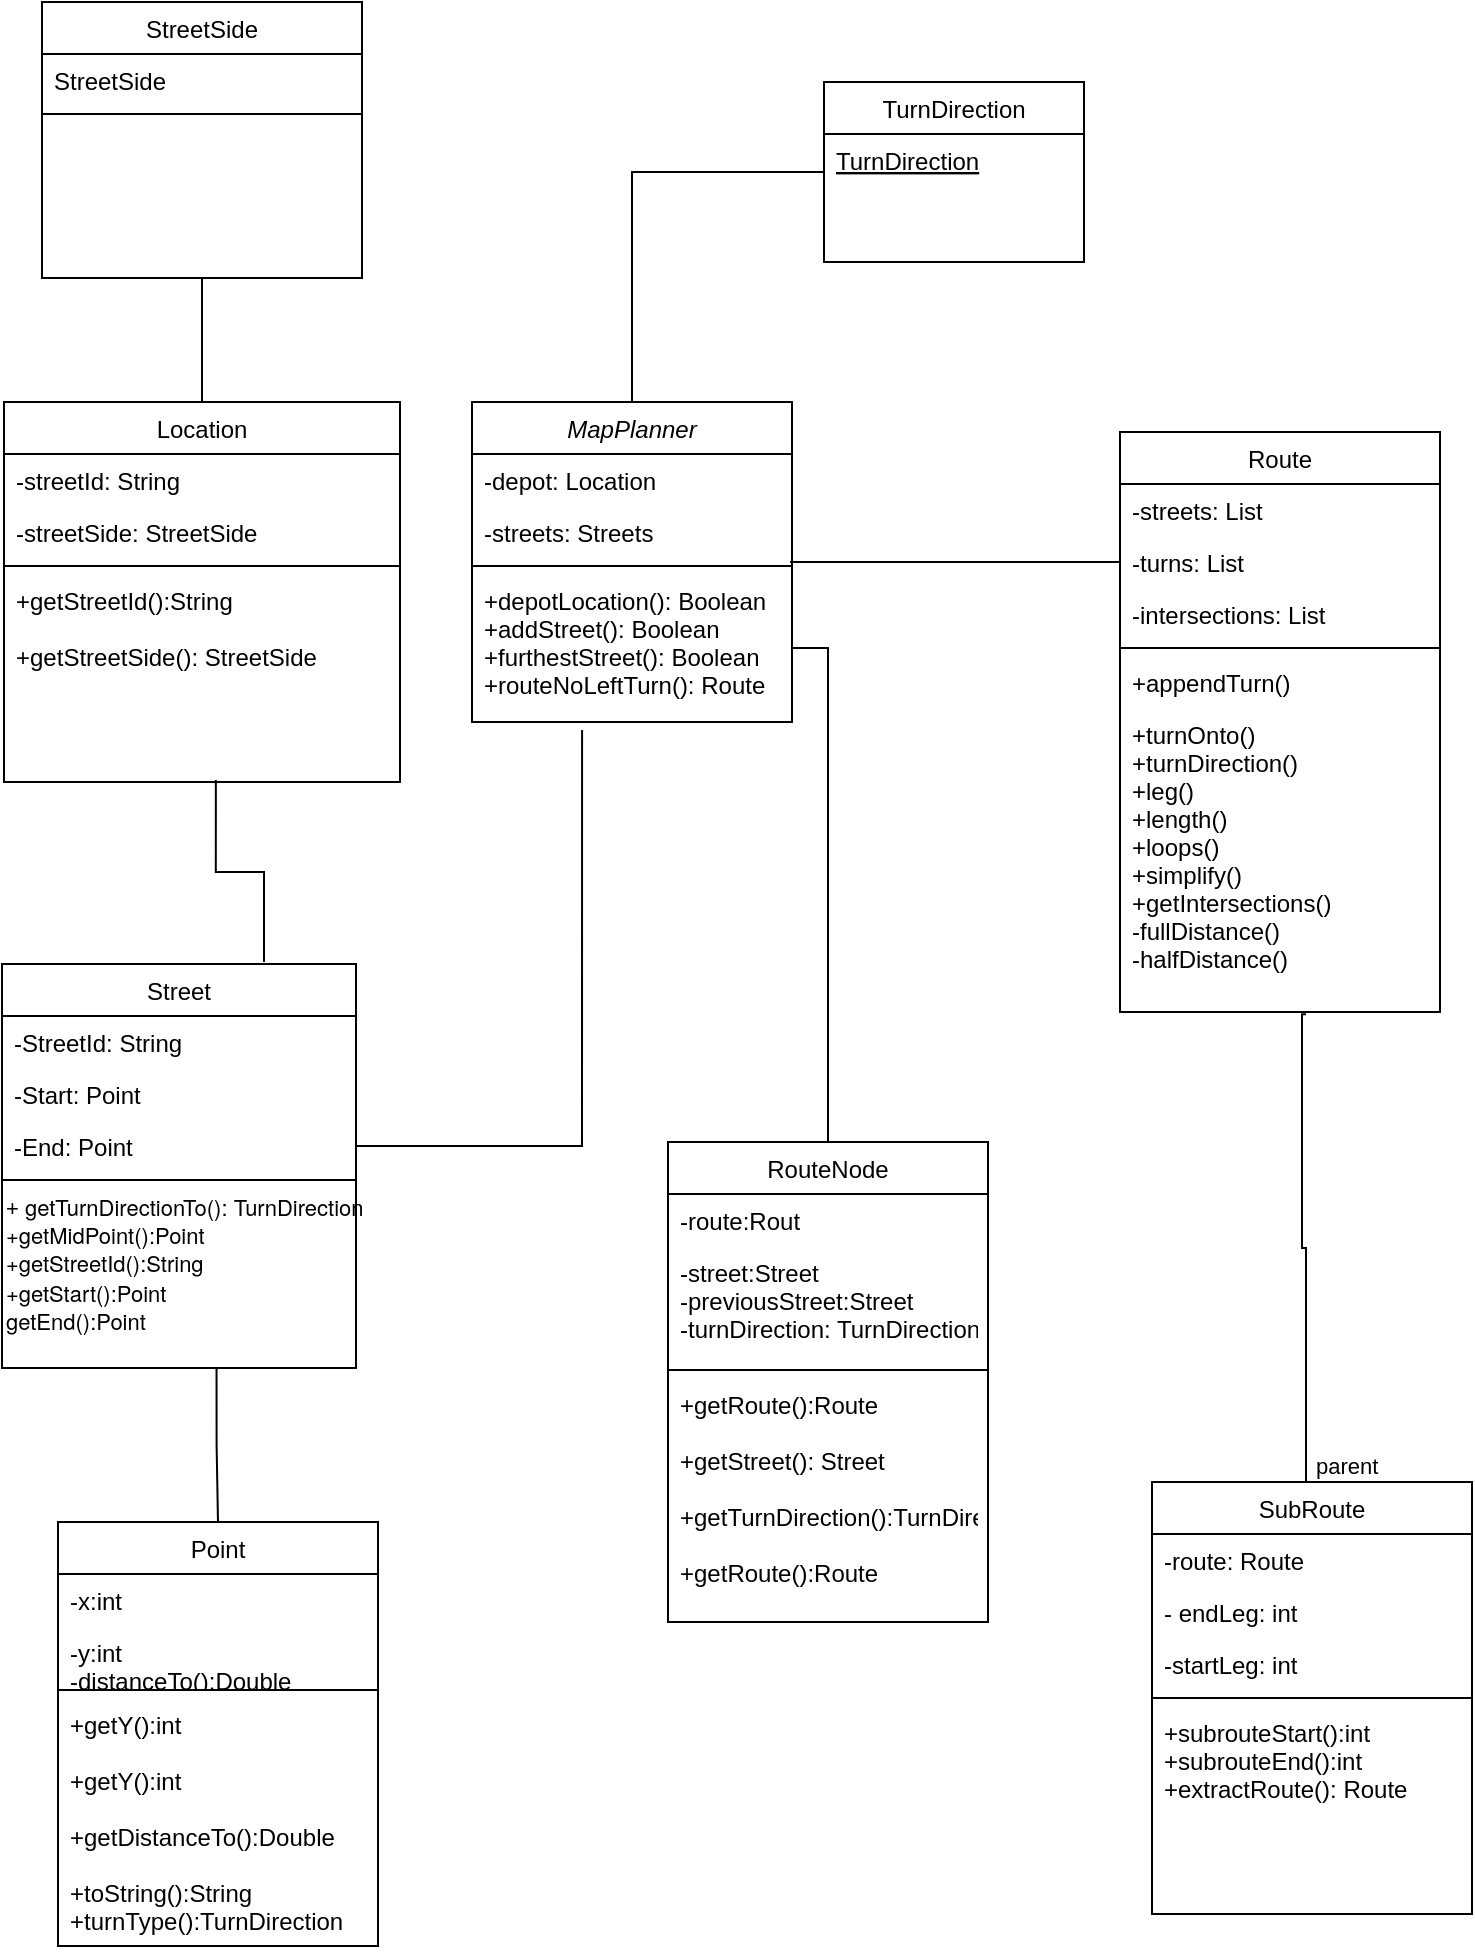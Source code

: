 <mxfile version="24.8.2">
  <diagram id="C5RBs43oDa-KdzZeNtuy" name="Page-1">
    <mxGraphModel dx="1078" dy="634" grid="1" gridSize="10" guides="1" tooltips="1" connect="1" arrows="1" fold="1" page="1" pageScale="1" pageWidth="827" pageHeight="1169" math="0" shadow="0">
      <root>
        <mxCell id="WIyWlLk6GJQsqaUBKTNV-0" />
        <mxCell id="WIyWlLk6GJQsqaUBKTNV-1" parent="WIyWlLk6GJQsqaUBKTNV-0" />
        <mxCell id="zkfFHV4jXpPFQw0GAbJ--0" value="MapPlanner" style="swimlane;fontStyle=2;align=center;verticalAlign=top;childLayout=stackLayout;horizontal=1;startSize=26;horizontalStack=0;resizeParent=1;resizeLast=0;collapsible=1;marginBottom=0;rounded=0;shadow=0;strokeWidth=1;" parent="WIyWlLk6GJQsqaUBKTNV-1" vertex="1">
          <mxGeometry x="264" y="230" width="160" height="160" as="geometry">
            <mxRectangle x="230" y="140" width="160" height="26" as="alternateBounds" />
          </mxGeometry>
        </mxCell>
        <mxCell id="zkfFHV4jXpPFQw0GAbJ--1" value="-depot: Location" style="text;align=left;verticalAlign=top;spacingLeft=4;spacingRight=4;overflow=hidden;rotatable=0;points=[[0,0.5],[1,0.5]];portConstraint=eastwest;" parent="zkfFHV4jXpPFQw0GAbJ--0" vertex="1">
          <mxGeometry y="26" width="160" height="26" as="geometry" />
        </mxCell>
        <mxCell id="zkfFHV4jXpPFQw0GAbJ--3" value="-streets: Streets" style="text;align=left;verticalAlign=top;spacingLeft=4;spacingRight=4;overflow=hidden;rotatable=0;points=[[0,0.5],[1,0.5]];portConstraint=eastwest;rounded=0;shadow=0;html=0;" parent="zkfFHV4jXpPFQw0GAbJ--0" vertex="1">
          <mxGeometry y="52" width="160" height="26" as="geometry" />
        </mxCell>
        <mxCell id="zkfFHV4jXpPFQw0GAbJ--4" value="" style="line;html=1;strokeWidth=1;align=left;verticalAlign=middle;spacingTop=-1;spacingLeft=3;spacingRight=3;rotatable=0;labelPosition=right;points=[];portConstraint=eastwest;" parent="zkfFHV4jXpPFQw0GAbJ--0" vertex="1">
          <mxGeometry y="78" width="160" height="8" as="geometry" />
        </mxCell>
        <mxCell id="zkfFHV4jXpPFQw0GAbJ--5" value="+depotLocation(): Boolean&#xa;+addStreet(): Boolean&#xa;+furthestStreet(): Boolean&#xa;+routeNoLeftTurn(): Route" style="text;align=left;verticalAlign=top;spacingLeft=4;spacingRight=4;overflow=hidden;rotatable=0;points=[[0,0.5],[1,0.5]];portConstraint=eastwest;" parent="zkfFHV4jXpPFQw0GAbJ--0" vertex="1">
          <mxGeometry y="86" width="160" height="74" as="geometry" />
        </mxCell>
        <mxCell id="zkfFHV4jXpPFQw0GAbJ--6" value="Street" style="swimlane;fontStyle=0;align=center;verticalAlign=top;childLayout=stackLayout;horizontal=1;startSize=26;horizontalStack=0;resizeParent=1;resizeLast=0;collapsible=1;marginBottom=0;rounded=0;shadow=0;strokeWidth=1;" parent="WIyWlLk6GJQsqaUBKTNV-1" vertex="1">
          <mxGeometry x="29" y="511" width="177" height="202" as="geometry">
            <mxRectangle x="130" y="380" width="160" height="26" as="alternateBounds" />
          </mxGeometry>
        </mxCell>
        <mxCell id="zkfFHV4jXpPFQw0GAbJ--7" value="-StreetId: String" style="text;align=left;verticalAlign=top;spacingLeft=4;spacingRight=4;overflow=hidden;rotatable=0;points=[[0,0.5],[1,0.5]];portConstraint=eastwest;" parent="zkfFHV4jXpPFQw0GAbJ--6" vertex="1">
          <mxGeometry y="26" width="177" height="26" as="geometry" />
        </mxCell>
        <mxCell id="oAMTNOTbMDp8Qqs458s8-45" value="-Start: Point" style="text;align=left;verticalAlign=top;spacingLeft=4;spacingRight=4;overflow=hidden;rotatable=0;points=[[0,0.5],[1,0.5]];portConstraint=eastwest;rounded=0;shadow=0;html=0;" vertex="1" parent="zkfFHV4jXpPFQw0GAbJ--6">
          <mxGeometry y="52" width="177" height="26" as="geometry" />
        </mxCell>
        <mxCell id="zkfFHV4jXpPFQw0GAbJ--8" value="-End: Point" style="text;align=left;verticalAlign=top;spacingLeft=4;spacingRight=4;overflow=hidden;rotatable=0;points=[[0,0.5],[1,0.5]];portConstraint=eastwest;rounded=0;shadow=0;html=0;" parent="zkfFHV4jXpPFQw0GAbJ--6" vertex="1">
          <mxGeometry y="78" width="177" height="26" as="geometry" />
        </mxCell>
        <mxCell id="zkfFHV4jXpPFQw0GAbJ--9" value="" style="line;html=1;strokeWidth=1;align=left;verticalAlign=middle;spacingTop=-1;spacingLeft=3;spacingRight=3;rotatable=0;labelPosition=right;points=[];portConstraint=eastwest;" parent="zkfFHV4jXpPFQw0GAbJ--6" vertex="1">
          <mxGeometry y="104" width="177" height="8" as="geometry" />
        </mxCell>
        <mxCell id="zkfFHV4jXpPFQw0GAbJ--17" value="Route" style="swimlane;fontStyle=0;align=center;verticalAlign=top;childLayout=stackLayout;horizontal=1;startSize=26;horizontalStack=0;resizeParent=1;resizeLast=0;collapsible=1;marginBottom=0;rounded=0;shadow=0;strokeWidth=1;" parent="WIyWlLk6GJQsqaUBKTNV-1" vertex="1">
          <mxGeometry x="588" y="245" width="160" height="290" as="geometry">
            <mxRectangle x="550" y="140" width="160" height="26" as="alternateBounds" />
          </mxGeometry>
        </mxCell>
        <mxCell id="zkfFHV4jXpPFQw0GAbJ--18" value="-streets: List" style="text;align=left;verticalAlign=top;spacingLeft=4;spacingRight=4;overflow=hidden;rotatable=0;points=[[0,0.5],[1,0.5]];portConstraint=eastwest;" parent="zkfFHV4jXpPFQw0GAbJ--17" vertex="1">
          <mxGeometry y="26" width="160" height="26" as="geometry" />
        </mxCell>
        <mxCell id="zkfFHV4jXpPFQw0GAbJ--19" value="-turns: List" style="text;align=left;verticalAlign=top;spacingLeft=4;spacingRight=4;overflow=hidden;rotatable=0;points=[[0,0.5],[1,0.5]];portConstraint=eastwest;rounded=0;shadow=0;html=0;" parent="zkfFHV4jXpPFQw0GAbJ--17" vertex="1">
          <mxGeometry y="52" width="160" height="26" as="geometry" />
        </mxCell>
        <mxCell id="zkfFHV4jXpPFQw0GAbJ--20" value="-intersections: List" style="text;align=left;verticalAlign=top;spacingLeft=4;spacingRight=4;overflow=hidden;rotatable=0;points=[[0,0.5],[1,0.5]];portConstraint=eastwest;rounded=0;shadow=0;html=0;" parent="zkfFHV4jXpPFQw0GAbJ--17" vertex="1">
          <mxGeometry y="78" width="160" height="26" as="geometry" />
        </mxCell>
        <mxCell id="zkfFHV4jXpPFQw0GAbJ--23" value="" style="line;html=1;strokeWidth=1;align=left;verticalAlign=middle;spacingTop=-1;spacingLeft=3;spacingRight=3;rotatable=0;labelPosition=right;points=[];portConstraint=eastwest;" parent="zkfFHV4jXpPFQw0GAbJ--17" vertex="1">
          <mxGeometry y="104" width="160" height="8" as="geometry" />
        </mxCell>
        <mxCell id="zkfFHV4jXpPFQw0GAbJ--24" value="+appendTurn()" style="text;align=left;verticalAlign=top;spacingLeft=4;spacingRight=4;overflow=hidden;rotatable=0;points=[[0,0.5],[1,0.5]];portConstraint=eastwest;" parent="zkfFHV4jXpPFQw0GAbJ--17" vertex="1">
          <mxGeometry y="112" width="160" height="26" as="geometry" />
        </mxCell>
        <mxCell id="zkfFHV4jXpPFQw0GAbJ--25" value="+turnOnto()&#xa;+turnDirection()&#xa;+leg()&#xa;+length()&#xa;+loops()&#xa;+simplify()&#xa;+getIntersections()&#xa;-fullDistance()&#xa;-halfDistance()" style="text;align=left;verticalAlign=top;spacingLeft=4;spacingRight=4;overflow=hidden;rotatable=0;points=[[0,0.5],[1,0.5]];portConstraint=eastwest;" parent="zkfFHV4jXpPFQw0GAbJ--17" vertex="1">
          <mxGeometry y="138" width="160" height="152" as="geometry" />
        </mxCell>
        <mxCell id="oAMTNOTbMDp8Qqs458s8-0" value="Location" style="swimlane;fontStyle=0;align=center;verticalAlign=top;childLayout=stackLayout;horizontal=1;startSize=26;horizontalStack=0;resizeParent=1;resizeLast=0;collapsible=1;marginBottom=0;rounded=0;shadow=0;strokeWidth=1;" vertex="1" parent="WIyWlLk6GJQsqaUBKTNV-1">
          <mxGeometry x="30" y="230" width="198" height="190" as="geometry">
            <mxRectangle x="130" y="380" width="160" height="26" as="alternateBounds" />
          </mxGeometry>
        </mxCell>
        <mxCell id="oAMTNOTbMDp8Qqs458s8-1" value="-streetId: String" style="text;align=left;verticalAlign=top;spacingLeft=4;spacingRight=4;overflow=hidden;rotatable=0;points=[[0,0.5],[1,0.5]];portConstraint=eastwest;" vertex="1" parent="oAMTNOTbMDp8Qqs458s8-0">
          <mxGeometry y="26" width="198" height="26" as="geometry" />
        </mxCell>
        <mxCell id="oAMTNOTbMDp8Qqs458s8-2" value="-streetSide: StreetSide" style="text;align=left;verticalAlign=top;spacingLeft=4;spacingRight=4;overflow=hidden;rotatable=0;points=[[0,0.5],[1,0.5]];portConstraint=eastwest;rounded=0;shadow=0;html=0;" vertex="1" parent="oAMTNOTbMDp8Qqs458s8-0">
          <mxGeometry y="52" width="198" height="26" as="geometry" />
        </mxCell>
        <mxCell id="oAMTNOTbMDp8Qqs458s8-3" value="" style="line;html=1;strokeWidth=1;align=left;verticalAlign=middle;spacingTop=-1;spacingLeft=3;spacingRight=3;rotatable=0;labelPosition=right;points=[];portConstraint=eastwest;" vertex="1" parent="oAMTNOTbMDp8Qqs458s8-0">
          <mxGeometry y="78" width="198" height="8" as="geometry" />
        </mxCell>
        <mxCell id="oAMTNOTbMDp8Qqs458s8-85" value="+getStreetId():String&#xa;&#xa;+getStreetSide(): StreetSide" style="text;align=left;verticalAlign=top;spacingLeft=4;spacingRight=4;overflow=hidden;rotatable=0;points=[[0,0.5],[1,0.5]];portConstraint=eastwest;rounded=0;shadow=0;html=0;" vertex="1" parent="oAMTNOTbMDp8Qqs458s8-0">
          <mxGeometry y="86" width="198" height="54" as="geometry" />
        </mxCell>
        <mxCell id="oAMTNOTbMDp8Qqs458s8-81" value="&lt;div style=&quot;text-align: start; white-space: normal; background-color: rgb(30, 31, 34); color: rgb(188, 190, 196);&quot;&gt;&lt;pre style=&quot;font-family: &amp;quot;JetBrains Mono&amp;quot;, monospace; font-size: 9.8pt;&quot;&gt;&lt;br&gt;&lt;/pre&gt;&lt;/div&gt;" style="text;html=1;align=center;verticalAlign=middle;resizable=0;points=[];autosize=1;strokeColor=none;fillColor=none;" vertex="1" parent="oAMTNOTbMDp8Qqs458s8-0">
          <mxGeometry y="140" width="198" height="50" as="geometry" />
        </mxCell>
        <mxCell id="oAMTNOTbMDp8Qqs458s8-6" value="RouteNode" style="swimlane;fontStyle=0;align=center;verticalAlign=top;childLayout=stackLayout;horizontal=1;startSize=26;horizontalStack=0;resizeParent=1;resizeLast=0;collapsible=1;marginBottom=0;rounded=0;shadow=0;strokeWidth=1;" vertex="1" parent="WIyWlLk6GJQsqaUBKTNV-1">
          <mxGeometry x="362" y="600" width="160" height="240" as="geometry">
            <mxRectangle x="130" y="380" width="160" height="26" as="alternateBounds" />
          </mxGeometry>
        </mxCell>
        <mxCell id="oAMTNOTbMDp8Qqs458s8-7" value="-route:Rout" style="text;align=left;verticalAlign=top;spacingLeft=4;spacingRight=4;overflow=hidden;rotatable=0;points=[[0,0.5],[1,0.5]];portConstraint=eastwest;" vertex="1" parent="oAMTNOTbMDp8Qqs458s8-6">
          <mxGeometry y="26" width="160" height="26" as="geometry" />
        </mxCell>
        <mxCell id="oAMTNOTbMDp8Qqs458s8-8" value="-street:Street&#xa;-previousStreet:Street&#xa;-turnDirection: TurnDirection" style="text;align=left;verticalAlign=top;spacingLeft=4;spacingRight=4;overflow=hidden;rotatable=0;points=[[0,0.5],[1,0.5]];portConstraint=eastwest;rounded=0;shadow=0;html=0;" vertex="1" parent="oAMTNOTbMDp8Qqs458s8-6">
          <mxGeometry y="52" width="160" height="58" as="geometry" />
        </mxCell>
        <mxCell id="oAMTNOTbMDp8Qqs458s8-9" value="" style="line;html=1;strokeWidth=1;align=left;verticalAlign=middle;spacingTop=-1;spacingLeft=3;spacingRight=3;rotatable=0;labelPosition=right;points=[];portConstraint=eastwest;" vertex="1" parent="oAMTNOTbMDp8Qqs458s8-6">
          <mxGeometry y="110" width="160" height="8" as="geometry" />
        </mxCell>
        <mxCell id="oAMTNOTbMDp8Qqs458s8-87" value="+getRoute():Route &#xa;&#xa;+getStreet(): Street&#xa;&#xa;+getTurnDirection():TurnDirection&#xa;&#xa;+getRoute():Route " style="text;align=left;verticalAlign=top;spacingLeft=4;spacingRight=4;overflow=hidden;rotatable=0;points=[[0,0.5],[1,0.5]];portConstraint=eastwest;rounded=0;shadow=0;html=0;" vertex="1" parent="oAMTNOTbMDp8Qqs458s8-6">
          <mxGeometry y="118" width="160" height="122" as="geometry" />
        </mxCell>
        <mxCell id="oAMTNOTbMDp8Qqs458s8-12" value="StreetSide" style="swimlane;fontStyle=0;align=center;verticalAlign=top;childLayout=stackLayout;horizontal=1;startSize=26;horizontalStack=0;resizeParent=1;resizeLast=0;collapsible=1;marginBottom=0;rounded=0;shadow=0;strokeWidth=1;" vertex="1" parent="WIyWlLk6GJQsqaUBKTNV-1">
          <mxGeometry x="49" y="30" width="160" height="138" as="geometry">
            <mxRectangle x="130" y="380" width="160" height="26" as="alternateBounds" />
          </mxGeometry>
        </mxCell>
        <mxCell id="oAMTNOTbMDp8Qqs458s8-13" value="StreetSide" style="text;align=left;verticalAlign=top;spacingLeft=4;spacingRight=4;overflow=hidden;rotatable=0;points=[[0,0.5],[1,0.5]];portConstraint=eastwest;" vertex="1" parent="oAMTNOTbMDp8Qqs458s8-12">
          <mxGeometry y="26" width="160" height="26" as="geometry" />
        </mxCell>
        <mxCell id="oAMTNOTbMDp8Qqs458s8-15" value="" style="line;html=1;strokeWidth=1;align=left;verticalAlign=middle;spacingTop=-1;spacingLeft=3;spacingRight=3;rotatable=0;labelPosition=right;points=[];portConstraint=eastwest;" vertex="1" parent="oAMTNOTbMDp8Qqs458s8-12">
          <mxGeometry y="52" width="160" height="8" as="geometry" />
        </mxCell>
        <mxCell id="oAMTNOTbMDp8Qqs458s8-18" value="Point" style="swimlane;fontStyle=0;align=center;verticalAlign=top;childLayout=stackLayout;horizontal=1;startSize=26;horizontalStack=0;resizeParent=1;resizeLast=0;collapsible=1;marginBottom=0;rounded=0;shadow=0;strokeWidth=1;" vertex="1" parent="WIyWlLk6GJQsqaUBKTNV-1">
          <mxGeometry x="57" y="790" width="160" height="212" as="geometry">
            <mxRectangle x="130" y="380" width="160" height="26" as="alternateBounds" />
          </mxGeometry>
        </mxCell>
        <mxCell id="oAMTNOTbMDp8Qqs458s8-19" value="-x:int" style="text;align=left;verticalAlign=top;spacingLeft=4;spacingRight=4;overflow=hidden;rotatable=0;points=[[0,0.5],[1,0.5]];portConstraint=eastwest;" vertex="1" parent="oAMTNOTbMDp8Qqs458s8-18">
          <mxGeometry y="26" width="160" height="26" as="geometry" />
        </mxCell>
        <mxCell id="oAMTNOTbMDp8Qqs458s8-20" value="-y:int&#xa;-distanceTo():Double" style="text;align=left;verticalAlign=top;spacingLeft=4;spacingRight=4;overflow=hidden;rotatable=0;points=[[0,0.5],[1,0.5]];portConstraint=eastwest;rounded=0;shadow=0;html=0;" vertex="1" parent="oAMTNOTbMDp8Qqs458s8-18">
          <mxGeometry y="52" width="160" height="28" as="geometry" />
        </mxCell>
        <mxCell id="oAMTNOTbMDp8Qqs458s8-21" value="" style="line;html=1;strokeWidth=1;align=left;verticalAlign=middle;spacingTop=-1;spacingLeft=3;spacingRight=3;rotatable=0;labelPosition=right;points=[];portConstraint=eastwest;" vertex="1" parent="oAMTNOTbMDp8Qqs458s8-18">
          <mxGeometry y="80" width="160" height="8" as="geometry" />
        </mxCell>
        <mxCell id="oAMTNOTbMDp8Qqs458s8-23" value="+getY():int&#xa;&#xa;+getY():int&#xa;&#xa;+getDistanceTo():Double &#xa;&#xa;+toString():String&#xa;+turnType():TurnDirection" style="text;align=left;verticalAlign=top;spacingLeft=4;spacingRight=4;overflow=hidden;rotatable=0;points=[[0,0.5],[1,0.5]];portConstraint=eastwest;" vertex="1" parent="oAMTNOTbMDp8Qqs458s8-18">
          <mxGeometry y="88" width="160" height="124" as="geometry" />
        </mxCell>
        <mxCell id="oAMTNOTbMDp8Qqs458s8-24" value="SubRoute" style="swimlane;fontStyle=0;align=center;verticalAlign=top;childLayout=stackLayout;horizontal=1;startSize=26;horizontalStack=0;resizeParent=1;resizeLast=0;collapsible=1;marginBottom=0;rounded=0;shadow=0;strokeWidth=1;" vertex="1" parent="WIyWlLk6GJQsqaUBKTNV-1">
          <mxGeometry x="604" y="770" width="160" height="216" as="geometry">
            <mxRectangle x="550" y="140" width="160" height="26" as="alternateBounds" />
          </mxGeometry>
        </mxCell>
        <mxCell id="oAMTNOTbMDp8Qqs458s8-25" value="-route: Route" style="text;align=left;verticalAlign=top;spacingLeft=4;spacingRight=4;overflow=hidden;rotatable=0;points=[[0,0.5],[1,0.5]];portConstraint=eastwest;" vertex="1" parent="oAMTNOTbMDp8Qqs458s8-24">
          <mxGeometry y="26" width="160" height="26" as="geometry" />
        </mxCell>
        <mxCell id="oAMTNOTbMDp8Qqs458s8-70" value="- endLeg: int" style="text;align=left;verticalAlign=top;spacingLeft=4;spacingRight=4;overflow=hidden;rotatable=0;points=[[0,0.5],[1,0.5]];portConstraint=eastwest;rounded=0;shadow=0;html=0;" vertex="1" parent="oAMTNOTbMDp8Qqs458s8-24">
          <mxGeometry y="52" width="160" height="26" as="geometry" />
        </mxCell>
        <mxCell id="oAMTNOTbMDp8Qqs458s8-26" value="-startLeg: int" style="text;align=left;verticalAlign=top;spacingLeft=4;spacingRight=4;overflow=hidden;rotatable=0;points=[[0,0.5],[1,0.5]];portConstraint=eastwest;rounded=0;shadow=0;html=0;" vertex="1" parent="oAMTNOTbMDp8Qqs458s8-24">
          <mxGeometry y="78" width="160" height="26" as="geometry" />
        </mxCell>
        <mxCell id="oAMTNOTbMDp8Qqs458s8-30" value="" style="line;html=1;strokeWidth=1;align=left;verticalAlign=middle;spacingTop=-1;spacingLeft=3;spacingRight=3;rotatable=0;labelPosition=right;points=[];portConstraint=eastwest;" vertex="1" parent="oAMTNOTbMDp8Qqs458s8-24">
          <mxGeometry y="104" width="160" height="8" as="geometry" />
        </mxCell>
        <mxCell id="oAMTNOTbMDp8Qqs458s8-71" value="+subrouteStart():int&#xa;+subrouteEnd():int&#xa;+extractRoute(): Route" style="text;align=left;verticalAlign=top;spacingLeft=4;spacingRight=4;overflow=hidden;rotatable=0;points=[[0,0.5],[1,0.5]];portConstraint=eastwest;rounded=0;shadow=0;html=0;" vertex="1" parent="oAMTNOTbMDp8Qqs458s8-24">
          <mxGeometry y="112" width="160" height="68" as="geometry" />
        </mxCell>
        <mxCell id="oAMTNOTbMDp8Qqs458s8-34" value="TurnDirection" style="swimlane;fontStyle=0;align=center;verticalAlign=top;childLayout=stackLayout;horizontal=1;startSize=26;horizontalStack=0;resizeParent=1;resizeLast=0;collapsible=1;marginBottom=0;rounded=0;shadow=0;strokeWidth=1;" vertex="1" parent="WIyWlLk6GJQsqaUBKTNV-1">
          <mxGeometry x="440" y="70" width="130" height="90" as="geometry">
            <mxRectangle x="440" y="70" width="160" height="26" as="alternateBounds" />
          </mxGeometry>
        </mxCell>
        <mxCell id="oAMTNOTbMDp8Qqs458s8-38" value="TurnDirection" style="text;align=left;verticalAlign=top;spacingLeft=4;spacingRight=4;overflow=hidden;rotatable=0;points=[[0,0.5],[1,0.5]];portConstraint=eastwest;fontStyle=4" vertex="1" parent="oAMTNOTbMDp8Qqs458s8-34">
          <mxGeometry y="26" width="130" height="26" as="geometry" />
        </mxCell>
        <mxCell id="oAMTNOTbMDp8Qqs458s8-53" value="" style="endArrow=none;html=1;edgeStyle=orthogonalEdgeStyle;rounded=0;entryX=0.25;entryY=0;entryDx=0;entryDy=0;exitX=0.535;exitY=0.98;exitDx=0;exitDy=0;exitPerimeter=0;" edge="1" parent="WIyWlLk6GJQsqaUBKTNV-1" source="oAMTNOTbMDp8Qqs458s8-81">
          <mxGeometry relative="1" as="geometry">
            <mxPoint x="146.038" y="417" as="sourcePoint" />
            <mxPoint x="160" y="510" as="targetPoint" />
            <Array as="points">
              <mxPoint x="136" y="465" />
              <mxPoint x="160" y="465" />
            </Array>
          </mxGeometry>
        </mxCell>
        <mxCell id="oAMTNOTbMDp8Qqs458s8-54" value="" style="endArrow=none;html=1;edgeStyle=orthogonalEdgeStyle;rounded=0;exitX=1;exitY=0.5;exitDx=0;exitDy=0;entryX=0.344;entryY=1.054;entryDx=0;entryDy=0;entryPerimeter=0;" edge="1" parent="WIyWlLk6GJQsqaUBKTNV-1" source="zkfFHV4jXpPFQw0GAbJ--8" target="zkfFHV4jXpPFQw0GAbJ--5">
          <mxGeometry relative="1" as="geometry">
            <mxPoint x="300" y="500" as="sourcePoint" />
            <mxPoint x="270" y="350" as="targetPoint" />
            <Array as="points">
              <mxPoint x="319" y="602" />
            </Array>
          </mxGeometry>
        </mxCell>
        <mxCell id="oAMTNOTbMDp8Qqs458s8-57" value="" style="endArrow=none;html=1;edgeStyle=orthogonalEdgeStyle;rounded=0;entryX=0;entryY=0.5;entryDx=0;entryDy=0;exitX=0.5;exitY=0;exitDx=0;exitDy=0;" edge="1" parent="WIyWlLk6GJQsqaUBKTNV-1" source="zkfFHV4jXpPFQw0GAbJ--0" target="oAMTNOTbMDp8Qqs458s8-34">
          <mxGeometry relative="1" as="geometry">
            <mxPoint x="310" y="420" as="sourcePoint" />
            <mxPoint x="460" y="320" as="targetPoint" />
          </mxGeometry>
        </mxCell>
        <mxCell id="oAMTNOTbMDp8Qqs458s8-61" value="" style="endArrow=none;html=1;edgeStyle=orthogonalEdgeStyle;rounded=0;exitX=0.5;exitY=1;exitDx=0;exitDy=0;entryX=0.5;entryY=0;entryDx=0;entryDy=0;" edge="1" parent="WIyWlLk6GJQsqaUBKTNV-1" source="oAMTNOTbMDp8Qqs458s8-12" target="oAMTNOTbMDp8Qqs458s8-0">
          <mxGeometry relative="1" as="geometry">
            <mxPoint x="300" y="350" as="sourcePoint" />
            <mxPoint x="460" y="350" as="targetPoint" />
          </mxGeometry>
        </mxCell>
        <mxCell id="oAMTNOTbMDp8Qqs458s8-64" value="" style="endArrow=none;html=1;edgeStyle=orthogonalEdgeStyle;rounded=0;exitX=0.994;exitY=0.25;exitDx=0;exitDy=0;exitPerimeter=0;entryX=0;entryY=0.5;entryDx=0;entryDy=0;" edge="1" parent="WIyWlLk6GJQsqaUBKTNV-1" source="zkfFHV4jXpPFQw0GAbJ--4" target="zkfFHV4jXpPFQw0GAbJ--19">
          <mxGeometry relative="1" as="geometry">
            <mxPoint x="330" y="440" as="sourcePoint" />
            <mxPoint x="490" y="440" as="targetPoint" />
          </mxGeometry>
        </mxCell>
        <mxCell id="oAMTNOTbMDp8Qqs458s8-67" value="" style="endArrow=none;html=1;edgeStyle=orthogonalEdgeStyle;rounded=0;exitX=0.606;exitY=1;exitDx=0;exitDy=0;exitPerimeter=0;entryX=0.5;entryY=0;entryDx=0;entryDy=0;" edge="1" parent="WIyWlLk6GJQsqaUBKTNV-1" source="oAMTNOTbMDp8Qqs458s8-83" target="oAMTNOTbMDp8Qqs458s8-18">
          <mxGeometry relative="1" as="geometry">
            <mxPoint x="199.96" y="648.988" as="sourcePoint" />
            <mxPoint x="490" y="580" as="targetPoint" />
          </mxGeometry>
        </mxCell>
        <mxCell id="oAMTNOTbMDp8Qqs458s8-78" value="" style="endArrow=none;html=1;edgeStyle=orthogonalEdgeStyle;rounded=0;entryX=0.5;entryY=0;entryDx=0;entryDy=0;exitX=1;exitY=0.5;exitDx=0;exitDy=0;" edge="1" parent="WIyWlLk6GJQsqaUBKTNV-1" source="zkfFHV4jXpPFQw0GAbJ--5" target="oAMTNOTbMDp8Qqs458s8-6">
          <mxGeometry relative="1" as="geometry">
            <mxPoint x="300" y="420" as="sourcePoint" />
            <mxPoint x="460" y="420" as="targetPoint" />
          </mxGeometry>
        </mxCell>
        <mxCell id="oAMTNOTbMDp8Qqs458s8-88" value="" style="endArrow=none;html=1;edgeStyle=orthogonalEdgeStyle;rounded=0;exitX=0.5;exitY=0;exitDx=0;exitDy=0;entryX=0.581;entryY=1.007;entryDx=0;entryDy=0;entryPerimeter=0;" edge="1" parent="WIyWlLk6GJQsqaUBKTNV-1" source="oAMTNOTbMDp8Qqs458s8-24" target="zkfFHV4jXpPFQw0GAbJ--25">
          <mxGeometry relative="1" as="geometry">
            <mxPoint x="580" y="630" as="sourcePoint" />
            <mxPoint x="650" y="580" as="targetPoint" />
            <Array as="points">
              <mxPoint x="681" y="770" />
              <mxPoint x="681" y="653" />
              <mxPoint x="679" y="653" />
              <mxPoint x="679" y="536" />
            </Array>
          </mxGeometry>
        </mxCell>
        <mxCell id="oAMTNOTbMDp8Qqs458s8-89" value="parent" style="edgeLabel;resizable=0;html=1;align=left;verticalAlign=bottom;" connectable="0" vertex="1" parent="oAMTNOTbMDp8Qqs458s8-88">
          <mxGeometry x="-1" relative="1" as="geometry" />
        </mxCell>
        <mxCell id="oAMTNOTbMDp8Qqs458s8-83" value="+&lt;span style=&quot;font-family: &amp;quot;Helvetica Neue&amp;quot;; font-size: 11px;&quot;&gt;&amp;nbsp;getTurnDirectionTo():&lt;/span&gt;&lt;span style=&quot;font-family: &amp;quot;Helvetica Neue&amp;quot;; font-size: 11px;&quot;&gt;&amp;nbsp;TurnDirection&lt;/span&gt;&lt;div&gt;&lt;span style=&quot;font-family: &amp;quot;Helvetica Neue&amp;quot;; font-size: 11px;&quot;&gt;+getMidPoint():Point&lt;/span&gt;&lt;/div&gt;&lt;div&gt;&lt;span style=&quot;font-family: &amp;quot;Helvetica Neue&amp;quot;; font-size: 11px;&quot;&gt;+getStreetId():String&lt;/span&gt;&lt;/div&gt;&lt;div&gt;&lt;span style=&quot;font-family: &amp;quot;Helvetica Neue&amp;quot;; font-size: 11px;&quot;&gt;+getStart():Point&lt;/span&gt;&lt;/div&gt;&lt;div&gt;&lt;span style=&quot;font-family: &amp;quot;Helvetica Neue&amp;quot;; font-size: 11px;&quot;&gt;getEnd():Point&lt;/span&gt;&lt;/div&gt;&lt;div&gt;&lt;span style=&quot;font-family: &amp;quot;Helvetica Neue&amp;quot;; font-size: 11px;&quot;&gt;&lt;br&gt;&lt;/span&gt;&lt;/div&gt;" style="text;html=1;align=left;verticalAlign=middle;resizable=0;points=[];autosize=1;strokeColor=none;fillColor=none;fontSize=11;" vertex="1" parent="WIyWlLk6GJQsqaUBKTNV-1">
          <mxGeometry x="29" y="623" width="177" height="90" as="geometry" />
        </mxCell>
      </root>
    </mxGraphModel>
  </diagram>
</mxfile>
